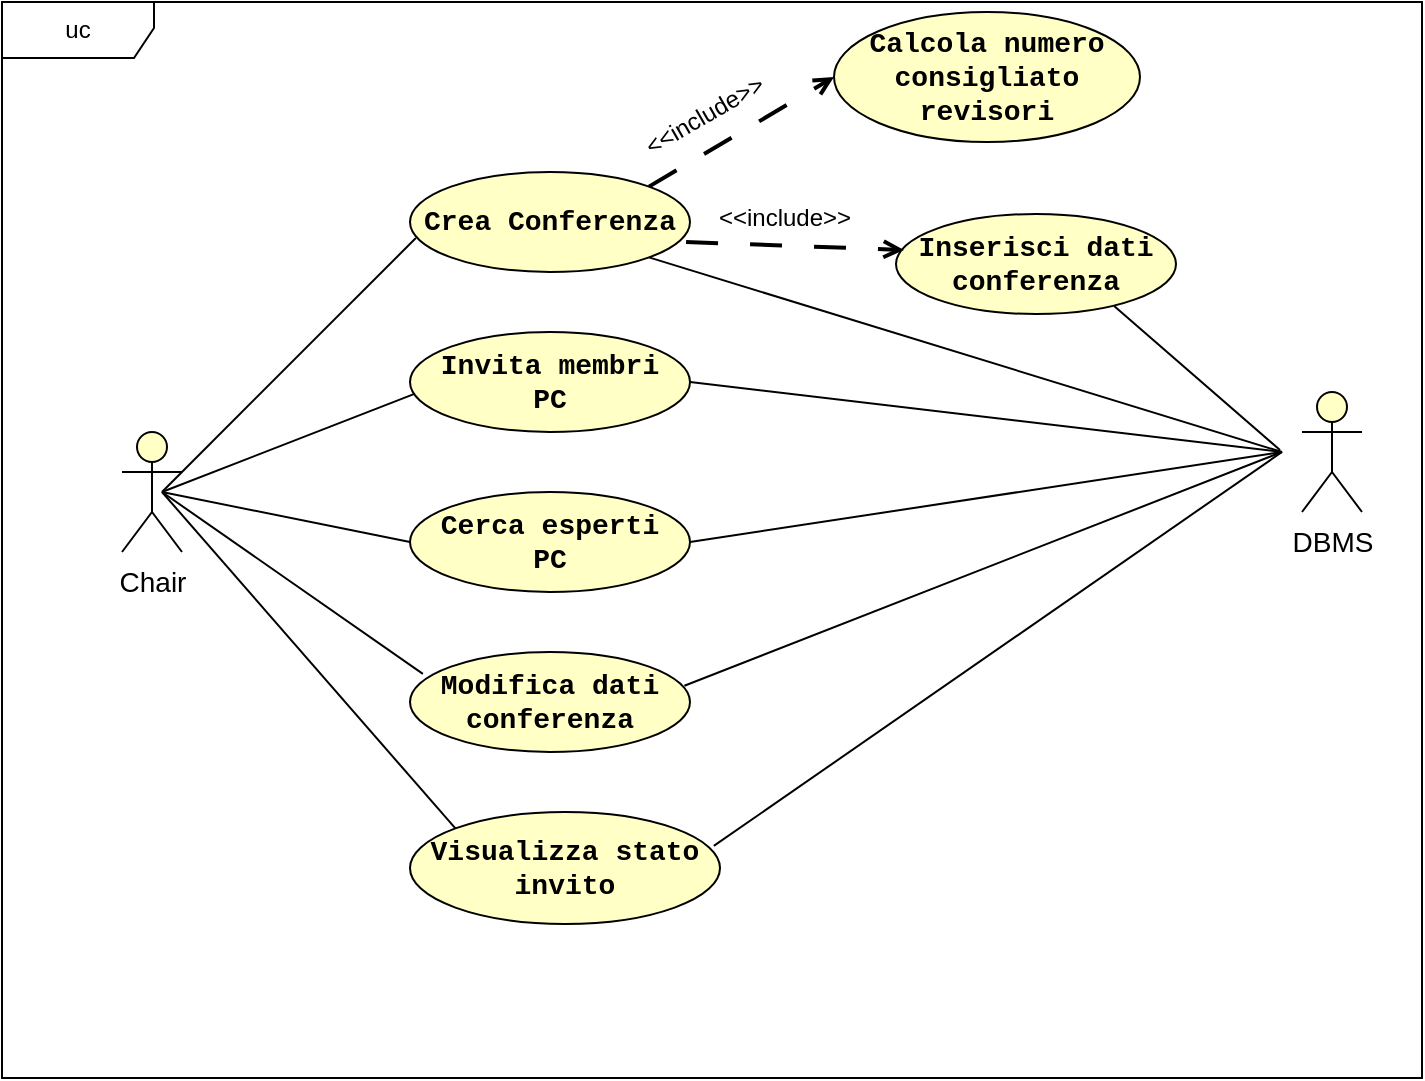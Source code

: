 <mxfile version="27.0.3">
  <diagram name="Pagina-1" id="kpaGEh9nXqvZMZwJ1vCg">
    <mxGraphModel dx="946" dy="575" grid="0" gridSize="10" guides="1" tooltips="1" connect="1" arrows="1" fold="1" page="1" pageScale="1" pageWidth="827" pageHeight="1169" math="0" shadow="0">
      <root>
        <mxCell id="0" />
        <mxCell id="1" parent="0" />
        <mxCell id="63nMXdjKHjXVxSIOHGQp-1" value="&lt;font style=&quot;color: light-dark(rgb(0, 0, 0), rgb(0, 0, 0)); font-size: 14px;&quot;&gt;Chair&lt;/font&gt;" style="shape=umlActor;verticalLabelPosition=bottom;verticalAlign=top;html=1;outlineConnect=0;strokeColor=light-dark(#000000,#000000);fillColor=light-dark(#FFFFC6,#FDF89C);" parent="1" vertex="1">
          <mxGeometry x="130" y="260" width="30" height="60" as="geometry" />
        </mxCell>
        <mxCell id="63nMXdjKHjXVxSIOHGQp-2" value="&lt;font face=&quot;Courier New&quot; color=&quot;#000000&quot;&gt;&lt;span style=&quot;caret-color: rgb(0, 0, 0); font-size: 14px;&quot;&gt;&lt;b&gt;Crea Conferenza&lt;/b&gt;&lt;/span&gt;&lt;/font&gt;" style="ellipse;whiteSpace=wrap;html=1;fillColor=light-dark(#FFFFC6,#FDF89C);strokeColor=light-dark(#000000,#000000);gradientColor=none;" parent="1" vertex="1">
          <mxGeometry x="274" y="130" width="140" height="50" as="geometry" />
        </mxCell>
        <mxCell id="63nMXdjKHjXVxSIOHGQp-5" value="&lt;font face=&quot;Courier New&quot; color=&quot;#000000&quot;&gt;&lt;span style=&quot;caret-color: rgb(0, 0, 0); font-size: 14px;&quot;&gt;&lt;b&gt;Inserisci dati conferenza&lt;/b&gt;&lt;/span&gt;&lt;/font&gt;" style="ellipse;whiteSpace=wrap;html=1;fillColor=light-dark(#FFFFC6,#FDF89C);strokeColor=light-dark(#000000,#000000);gradientColor=none;" parent="1" vertex="1">
          <mxGeometry x="517" y="151" width="140" height="50" as="geometry" />
        </mxCell>
        <mxCell id="63nMXdjKHjXVxSIOHGQp-6" value="&lt;font face=&quot;Courier New&quot; color=&quot;#000000&quot;&gt;&lt;span style=&quot;caret-color: rgb(0, 0, 0); font-size: 14px;&quot;&gt;&lt;b&gt;Invita membri&lt;/b&gt;&lt;/span&gt;&lt;/font&gt;&lt;div&gt;&lt;font face=&quot;Courier New&quot; color=&quot;#000000&quot;&gt;&lt;span style=&quot;caret-color: rgb(0, 0, 0); font-size: 14px;&quot;&gt;&lt;b&gt;PC&lt;/b&gt;&lt;/span&gt;&lt;/font&gt;&lt;/div&gt;" style="ellipse;whiteSpace=wrap;html=1;fillColor=light-dark(#FFFFC6,#FDF89C);strokeColor=light-dark(#000000,#000000);gradientColor=none;" parent="1" vertex="1">
          <mxGeometry x="274" y="210" width="140" height="50" as="geometry" />
        </mxCell>
        <mxCell id="63nMXdjKHjXVxSIOHGQp-7" value="&lt;font face=&quot;Courier New&quot; color=&quot;#000000&quot;&gt;&lt;span style=&quot;caret-color: rgb(0, 0, 0); font-size: 14px;&quot;&gt;&lt;b&gt;Cerca esperti&lt;/b&gt;&lt;/span&gt;&lt;/font&gt;&lt;div&gt;&lt;font face=&quot;Courier New&quot; color=&quot;#000000&quot;&gt;&lt;span style=&quot;caret-color: rgb(0, 0, 0); font-size: 14px;&quot;&gt;&lt;b&gt;PC&lt;/b&gt;&lt;/span&gt;&lt;/font&gt;&lt;/div&gt;" style="ellipse;whiteSpace=wrap;html=1;fillColor=light-dark(#FFFFC6,#FDF89C);strokeColor=light-dark(#000000,#000000);gradientColor=none;" parent="1" vertex="1">
          <mxGeometry x="274" y="290" width="140" height="50" as="geometry" />
        </mxCell>
        <mxCell id="63nMXdjKHjXVxSIOHGQp-8" value="&lt;font face=&quot;Courier New&quot; color=&quot;#000000&quot;&gt;&lt;span style=&quot;caret-color: rgb(0, 0, 0); font-size: 14px;&quot;&gt;&lt;b&gt;Modifica dati&lt;/b&gt;&lt;/span&gt;&lt;/font&gt;&lt;div&gt;&lt;font face=&quot;Courier New&quot; color=&quot;#000000&quot;&gt;&lt;span style=&quot;caret-color: rgb(0, 0, 0); font-size: 14px;&quot;&gt;&lt;b&gt;conferenza&lt;/b&gt;&lt;/span&gt;&lt;/font&gt;&lt;/div&gt;" style="ellipse;whiteSpace=wrap;html=1;fillColor=light-dark(#FFFFC6,#FDF89C);strokeColor=light-dark(#000000,#000000);gradientColor=none;" parent="1" vertex="1">
          <mxGeometry x="274" y="370" width="140" height="50" as="geometry" />
        </mxCell>
        <mxCell id="63nMXdjKHjXVxSIOHGQp-9" value="&lt;font face=&quot;Courier New&quot; color=&quot;#000000&quot;&gt;&lt;span style=&quot;caret-color: rgb(0, 0, 0); font-size: 14px;&quot;&gt;&lt;b&gt;Visualizza stato invito&lt;/b&gt;&lt;/span&gt;&lt;/font&gt;" style="ellipse;whiteSpace=wrap;html=1;fillColor=light-dark(#FFFFC6,#FDF89C);strokeColor=light-dark(#000000,#000000);gradientColor=none;" parent="1" vertex="1">
          <mxGeometry x="274" y="450" width="155" height="56" as="geometry" />
        </mxCell>
        <mxCell id="63nMXdjKHjXVxSIOHGQp-10" style="rounded=0;orthogonalLoop=1;jettySize=auto;html=1;strokeColor=light-dark(#000000,#000000);endArrow=none;startFill=0;entryX=0.021;entryY=0.66;entryDx=0;entryDy=0;entryPerimeter=0;" parent="1" target="63nMXdjKHjXVxSIOHGQp-2" edge="1">
          <mxGeometry relative="1" as="geometry">
            <mxPoint x="150" y="290" as="sourcePoint" />
            <mxPoint x="338" y="250" as="targetPoint" />
          </mxGeometry>
        </mxCell>
        <mxCell id="63nMXdjKHjXVxSIOHGQp-11" style="rounded=0;orthogonalLoop=1;jettySize=auto;html=1;strokeColor=light-dark(#000000,#000000);endArrow=none;startFill=0;entryX=0.016;entryY=0.619;entryDx=0;entryDy=0;entryPerimeter=0;" parent="1" target="63nMXdjKHjXVxSIOHGQp-6" edge="1">
          <mxGeometry relative="1" as="geometry">
            <mxPoint x="150" y="290" as="sourcePoint" />
            <mxPoint x="348" y="260" as="targetPoint" />
          </mxGeometry>
        </mxCell>
        <mxCell id="63nMXdjKHjXVxSIOHGQp-12" style="rounded=0;orthogonalLoop=1;jettySize=auto;html=1;strokeColor=light-dark(#000000,#000000);endArrow=none;startFill=0;entryX=0;entryY=0.5;entryDx=0;entryDy=0;" parent="1" target="63nMXdjKHjXVxSIOHGQp-7" edge="1">
          <mxGeometry relative="1" as="geometry">
            <mxPoint x="150" y="290" as="sourcePoint" />
            <mxPoint x="338" y="290" as="targetPoint" />
          </mxGeometry>
        </mxCell>
        <mxCell id="63nMXdjKHjXVxSIOHGQp-14" style="rounded=0;orthogonalLoop=1;jettySize=auto;html=1;strokeColor=light-dark(#000000,#000000);endArrow=none;startFill=0;entryX=0.046;entryY=0.219;entryDx=0;entryDy=0;entryPerimeter=0;" parent="1" target="63nMXdjKHjXVxSIOHGQp-8" edge="1">
          <mxGeometry relative="1" as="geometry">
            <mxPoint x="150" y="290" as="sourcePoint" />
            <mxPoint x="348" y="300" as="targetPoint" />
          </mxGeometry>
        </mxCell>
        <mxCell id="63nMXdjKHjXVxSIOHGQp-15" style="rounded=0;orthogonalLoop=1;jettySize=auto;html=1;strokeColor=light-dark(#000000,#000000);endArrow=none;startFill=0;entryX=0;entryY=0;entryDx=0;entryDy=0;" parent="1" target="63nMXdjKHjXVxSIOHGQp-9" edge="1">
          <mxGeometry relative="1" as="geometry">
            <mxPoint x="150" y="290" as="sourcePoint" />
            <mxPoint x="358" y="310" as="targetPoint" />
          </mxGeometry>
        </mxCell>
        <mxCell id="63nMXdjKHjXVxSIOHGQp-16" value="" style="endArrow=open;dashed=1;html=1;dashPattern=8 8;strokeWidth=2;rounded=0;strokeColor=light-dark(#000000,#000000);endFill=0;exitX=0.986;exitY=0.7;exitDx=0;exitDy=0;exitPerimeter=0;fontFamily=Times New Roman;" parent="1" source="63nMXdjKHjXVxSIOHGQp-2" edge="1">
          <mxGeometry width="50" height="50" relative="1" as="geometry">
            <mxPoint x="440.0" y="130.0" as="sourcePoint" />
            <mxPoint x="521" y="169" as="targetPoint" />
            <Array as="points" />
          </mxGeometry>
        </mxCell>
        <mxCell id="63nMXdjKHjXVxSIOHGQp-18" value="&amp;lt;&amp;lt;include&amp;gt;&amp;gt;" style="text;html=1;align=center;verticalAlign=middle;resizable=0;points=[];autosize=1;strokeColor=none;fillColor=none;rotation=0;" parent="1" vertex="1">
          <mxGeometry x="416" y="138" width="90" height="30" as="geometry" />
        </mxCell>
        <mxCell id="63nMXdjKHjXVxSIOHGQp-19" value="&lt;font style=&quot;color: light-dark(rgb(0, 0, 0), rgb(0, 0, 0)); font-size: 14px;&quot;&gt;DBMS&lt;/font&gt;" style="shape=umlActor;verticalLabelPosition=bottom;verticalAlign=top;html=1;outlineConnect=0;strokeColor=light-dark(#000000,#000000);fillColor=light-dark(#FFFFC6,#FDF89C);" parent="1" vertex="1">
          <mxGeometry x="720" y="240" width="30" height="60" as="geometry" />
        </mxCell>
        <mxCell id="63nMXdjKHjXVxSIOHGQp-20" style="rounded=0;orthogonalLoop=1;jettySize=auto;html=1;strokeColor=light-dark(#000000,#000000);endArrow=none;startFill=0;entryX=0.779;entryY=0.92;entryDx=0;entryDy=0;entryPerimeter=0;" parent="1" target="63nMXdjKHjXVxSIOHGQp-5" edge="1">
          <mxGeometry relative="1" as="geometry">
            <mxPoint x="709" y="269" as="sourcePoint" />
            <mxPoint x="704" y="213" as="targetPoint" />
          </mxGeometry>
        </mxCell>
        <mxCell id="63nMXdjKHjXVxSIOHGQp-21" style="rounded=0;orthogonalLoop=1;jettySize=auto;html=1;strokeColor=light-dark(#000000,#000000);endArrow=none;startFill=0;entryX=1;entryY=0.5;entryDx=0;entryDy=0;" parent="1" target="63nMXdjKHjXVxSIOHGQp-6" edge="1">
          <mxGeometry relative="1" as="geometry">
            <mxPoint x="710" y="270" as="sourcePoint" />
            <mxPoint x="560" y="120" as="targetPoint" />
          </mxGeometry>
        </mxCell>
        <mxCell id="63nMXdjKHjXVxSIOHGQp-22" style="rounded=0;orthogonalLoop=1;jettySize=auto;html=1;strokeColor=light-dark(#000000,#000000);endArrow=none;startFill=0;entryX=1;entryY=1;entryDx=0;entryDy=0;" parent="1" target="63nMXdjKHjXVxSIOHGQp-2" edge="1">
          <mxGeometry relative="1" as="geometry">
            <mxPoint x="710" y="270" as="sourcePoint" />
            <mxPoint x="500" y="250" as="targetPoint" />
          </mxGeometry>
        </mxCell>
        <mxCell id="63nMXdjKHjXVxSIOHGQp-23" style="rounded=0;orthogonalLoop=1;jettySize=auto;html=1;strokeColor=light-dark(#000000,#000000);endArrow=none;startFill=0;entryX=1;entryY=0.5;entryDx=0;entryDy=0;" parent="1" target="63nMXdjKHjXVxSIOHGQp-7" edge="1">
          <mxGeometry relative="1" as="geometry">
            <mxPoint x="710" y="270" as="sourcePoint" />
            <mxPoint x="500" y="270" as="targetPoint" />
          </mxGeometry>
        </mxCell>
        <mxCell id="63nMXdjKHjXVxSIOHGQp-24" style="rounded=0;orthogonalLoop=1;jettySize=auto;html=1;strokeColor=light-dark(#000000,#000000);endArrow=none;startFill=0;entryX=0.98;entryY=0.337;entryDx=0;entryDy=0;entryPerimeter=0;" parent="1" target="63nMXdjKHjXVxSIOHGQp-8" edge="1">
          <mxGeometry relative="1" as="geometry">
            <mxPoint x="710" y="270" as="sourcePoint" />
            <mxPoint x="460" y="305" as="targetPoint" />
          </mxGeometry>
        </mxCell>
        <mxCell id="63nMXdjKHjXVxSIOHGQp-25" style="rounded=0;orthogonalLoop=1;jettySize=auto;html=1;strokeColor=light-dark(#000000,#000000);endArrow=none;startFill=0;entryX=0.98;entryY=0.303;entryDx=0;entryDy=0;entryPerimeter=0;" parent="1" target="63nMXdjKHjXVxSIOHGQp-9" edge="1">
          <mxGeometry relative="1" as="geometry">
            <mxPoint x="710" y="270" as="sourcePoint" />
            <mxPoint x="490" y="330" as="targetPoint" />
          </mxGeometry>
        </mxCell>
        <mxCell id="63nMXdjKHjXVxSIOHGQp-27" value="uc" style="shape=umlFrame;whiteSpace=wrap;html=1;pointerEvents=0;strokeColor=light-dark(#000000,#000000);width=76;height=28;" parent="1" vertex="1">
          <mxGeometry x="70" y="45" width="710" height="538" as="geometry" />
        </mxCell>
        <mxCell id="VYR5B3veVdHa0lBOeV_R-1" value="&lt;font face=&quot;Courier New&quot; color=&quot;#000000&quot;&gt;&lt;span style=&quot;caret-color: rgb(0, 0, 0); font-size: 14px;&quot;&gt;&lt;b&gt;Calcola numero&lt;/b&gt;&lt;/span&gt;&lt;/font&gt;&lt;div&gt;&lt;font face=&quot;Courier New&quot; color=&quot;#000000&quot;&gt;&lt;span style=&quot;caret-color: rgb(0, 0, 0); font-size: 14px;&quot;&gt;&lt;b&gt;consigliato&lt;/b&gt;&lt;/span&gt;&lt;/font&gt;&lt;/div&gt;&lt;div&gt;&lt;font face=&quot;Courier New&quot; color=&quot;#000000&quot;&gt;&lt;span style=&quot;caret-color: rgb(0, 0, 0); font-size: 14px;&quot;&gt;&lt;b&gt;revisori&lt;/b&gt;&lt;/span&gt;&lt;/font&gt;&lt;/div&gt;" style="ellipse;whiteSpace=wrap;html=1;fillColor=light-dark(#FFFFC6,#FDF89C);strokeColor=light-dark(#000000,#000000);gradientColor=none;" vertex="1" parent="1">
          <mxGeometry x="486" y="50" width="153" height="65" as="geometry" />
        </mxCell>
        <mxCell id="VYR5B3veVdHa0lBOeV_R-2" value="" style="endArrow=open;dashed=1;html=1;dashPattern=8 8;strokeWidth=2;rounded=0;strokeColor=light-dark(#000000,#000000);endFill=0;exitX=1;exitY=0;exitDx=0;exitDy=0;fontFamily=Times New Roman;entryX=0;entryY=0.5;entryDx=0;entryDy=0;" edge="1" parent="1" source="63nMXdjKHjXVxSIOHGQp-2" target="VYR5B3veVdHa0lBOeV_R-1">
          <mxGeometry width="50" height="50" relative="1" as="geometry">
            <mxPoint x="422" y="175" as="sourcePoint" />
            <mxPoint x="531" y="179" as="targetPoint" />
            <Array as="points" />
          </mxGeometry>
        </mxCell>
        <mxCell id="VYR5B3veVdHa0lBOeV_R-3" value="&amp;lt;&amp;lt;include&amp;gt;&amp;gt;" style="text;html=1;align=center;verticalAlign=middle;resizable=0;points=[];autosize=1;strokeColor=none;fillColor=none;rotation=-30;" vertex="1" parent="1">
          <mxGeometry x="376" y="87" width="90" height="30" as="geometry" />
        </mxCell>
      </root>
    </mxGraphModel>
  </diagram>
</mxfile>
